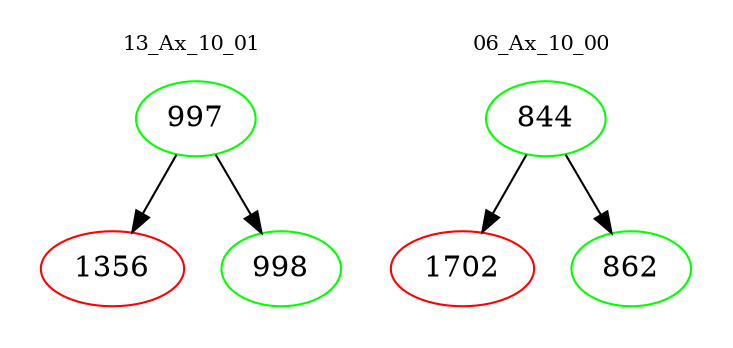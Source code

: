 digraph{
subgraph cluster_0 {
color = white
label = "13_Ax_10_01";
fontsize=10;
T0_997 [label="997", color="green"]
T0_997 -> T0_1356 [color="black"]
T0_1356 [label="1356", color="red"]
T0_997 -> T0_998 [color="black"]
T0_998 [label="998", color="green"]
}
subgraph cluster_1 {
color = white
label = "06_Ax_10_00";
fontsize=10;
T1_844 [label="844", color="green"]
T1_844 -> T1_1702 [color="black"]
T1_1702 [label="1702", color="red"]
T1_844 -> T1_862 [color="black"]
T1_862 [label="862", color="green"]
}
}
